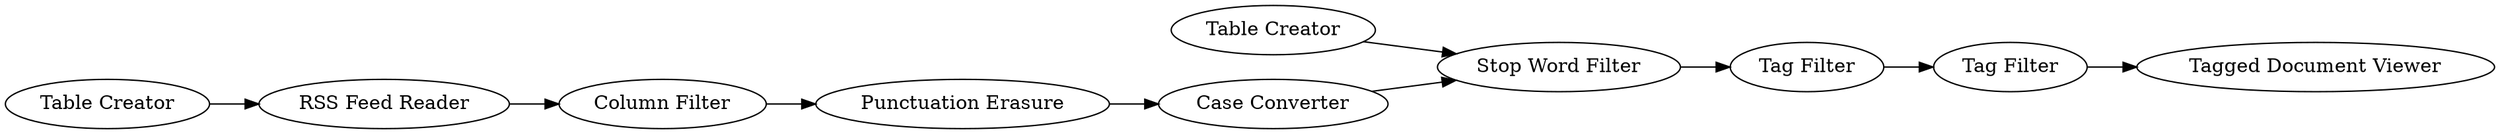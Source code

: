 digraph {
	16 -> 15
	15 -> 17
	19 -> 15
	53 -> 60
	12 -> 16
	17 -> 20
	60 -> 12
	42 -> 53
	20 -> 18
	16 [label="Case Converter"]
	20 [label="Tag Filter"]
	42 [label="Table Creator"]
	53 [label="RSS Feed Reader"]
	18 [label="Tagged Document Viewer"]
	15 [label="Stop Word Filter"]
	17 [label="Tag Filter"]
	60 [label="Column Filter"]
	12 [label="Punctuation Erasure"]
	19 [label="Table Creator"]
	rankdir=LR
}
